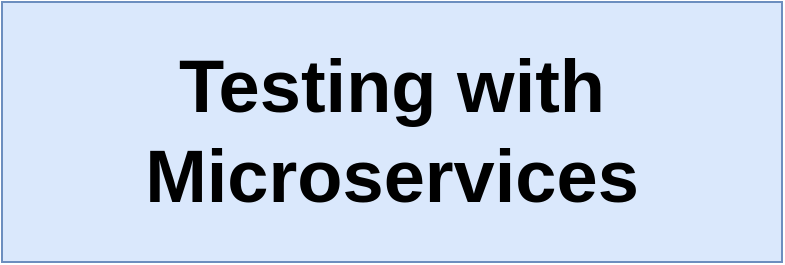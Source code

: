 <mxfile version="12.9.7" type="github" pages="7">
  <diagram id="UxQvX3HeTQNArgav00Xm" name="01 - test">
    <mxGraphModel dx="715" dy="352" grid="1" gridSize="10" guides="1" tooltips="1" connect="1" arrows="1" fold="1" page="1" pageScale="1" pageWidth="1920" pageHeight="1200" math="0" shadow="0">
      <root>
        <mxCell id="0" />
        <mxCell id="1" parent="0" />
        <mxCell id="euCAeU3gciGP6TKRb-bv-1" value="Testing with Microservices" style="rounded=0;whiteSpace=wrap;html=1;fillColor=#dae8fc;strokeColor=#6c8ebf;fontSize=37;fontStyle=1" vertex="1" parent="1">
          <mxGeometry x="570" y="280" width="390" height="130" as="geometry" />
        </mxCell>
      </root>
    </mxGraphModel>
  </diagram>
  <diagram id="g_8IUiOQI2RwI1huWRQ8" name="02 - notes">
    <mxGraphModel dx="858" dy="422" grid="1" gridSize="10" guides="1" tooltips="1" connect="1" arrows="1" fold="1" page="1" pageScale="1" pageWidth="1920" pageHeight="1200" math="0" shadow="0">
      <root>
        <mxCell id="bMJ7O-K6fTj76AFFso0t-0" />
        <mxCell id="bMJ7O-K6fTj76AFFso0t-1" parent="bMJ7O-K6fTj76AFFso0t-0" />
        <mxCell id="Pn5Iu64HSaVdDVXia6dy-0" value="Few Notes" style="text;html=1;strokeColor=none;fillColor=none;align=center;verticalAlign=middle;whiteSpace=wrap;rounded=0;fontSize=30;fontStyle=1" vertex="1" parent="bMJ7O-K6fTj76AFFso0t-1">
          <mxGeometry x="680" y="140" width="230" height="40" as="geometry" />
        </mxCell>
        <mxCell id="Pn5Iu64HSaVdDVXia6dy-1" value="You&#39;ve &lt;i style=&quot;font-weight: bold&quot;&gt;must &lt;/i&gt;write tests in a microservices app" style="rounded=0;whiteSpace=wrap;html=1;fontSize=18;fillColor=#dae8fc;strokeColor=#6c8ebf;" vertex="1" parent="bMJ7O-K6fTj76AFFso0t-1">
          <mxGeometry x="515" y="180" width="560" height="60" as="geometry" />
        </mxCell>
        <mxCell id="Pn5Iu64HSaVdDVXia6dy-2" value="Testing the auth service will be easy - we just have to make sure a cookie gets set on signup/signin/signout" style="rounded=0;whiteSpace=wrap;html=1;fontSize=18;fillColor=#dae8fc;strokeColor=#6c8ebf;" vertex="1" parent="bMJ7O-K6fTj76AFFso0t-1">
          <mxGeometry x="515" y="250" width="560" height="60" as="geometry" />
        </mxCell>
        <mxCell id="Pn5Iu64HSaVdDVXia6dy-3" value="Testing other services will be hard - what&#39;s our testing boundary?" style="rounded=0;whiteSpace=wrap;html=1;fontSize=18;fillColor=#dae8fc;strokeColor=#6c8ebf;" vertex="1" parent="bMJ7O-K6fTj76AFFso0t-1">
          <mxGeometry x="515" y="320" width="560" height="60" as="geometry" />
        </mxCell>
        <mxCell id="Pn5Iu64HSaVdDVXia6dy-4" value="First set of tests for auth service will require a lot of setup code, but&amp;nbsp; all other testing will go really, really quickly" style="rounded=0;whiteSpace=wrap;html=1;fontSize=18;fillColor=#dae8fc;strokeColor=#6c8ebf;" vertex="1" parent="bMJ7O-K6fTj76AFFso0t-1">
          <mxGeometry x="515" y="460" width="560" height="60" as="geometry" />
        </mxCell>
        <mxCell id="Pn5Iu64HSaVdDVXia6dy-5" value="We will be running our tests &lt;i&gt;outside&lt;/i&gt;&amp;nbsp;of any docker container" style="rounded=0;whiteSpace=wrap;html=1;fontSize=18;fillColor=#dae8fc;strokeColor=#6c8ebf;" vertex="1" parent="bMJ7O-K6fTj76AFFso0t-1">
          <mxGeometry x="515" y="390" width="560" height="60" as="geometry" />
        </mxCell>
      </root>
    </mxGraphModel>
  </diagram>
  <diagram id="TV30KQ1dAGc4QPqJ_n22" name="07 - types">
    <mxGraphModel dx="653" dy="321" grid="1" gridSize="10" guides="1" tooltips="1" connect="1" arrows="1" fold="1" page="1" pageScale="1" pageWidth="1920" pageHeight="1200" math="0" shadow="0">
      <root>
        <mxCell id="VsK_LRRf8h6dIfeiQ_jH-0" />
        <mxCell id="VsK_LRRf8h6dIfeiQ_jH-1" parent="VsK_LRRf8h6dIfeiQ_jH-0" />
        <mxCell id="VsK_LRRf8h6dIfeiQ_jH-2" value="End to End (E2E) Tests" style="rounded=0;whiteSpace=wrap;html=1;strokeColor=#b85450;strokeWidth=1;fillColor=#f8cecc;fontSize=24;" vertex="1" parent="VsK_LRRf8h6dIfeiQ_jH-1">
          <mxGeometry x="420" y="470" width="260" height="60" as="geometry" />
        </mxCell>
        <mxCell id="VsK_LRRf8h6dIfeiQ_jH-3" value="Unit Tests" style="rounded=0;whiteSpace=wrap;html=1;strokeColor=#b85450;strokeWidth=1;fillColor=#f8cecc;fontSize=24;" vertex="1" parent="VsK_LRRf8h6dIfeiQ_jH-1">
          <mxGeometry x="690" y="470" width="260" height="60" as="geometry" />
        </mxCell>
        <mxCell id="VsK_LRRf8h6dIfeiQ_jH-4" value="Integration Tests" style="rounded=0;whiteSpace=wrap;html=1;strokeColor=#b85450;strokeWidth=1;fillColor=#f8cecc;fontSize=24;" vertex="1" parent="VsK_LRRf8h6dIfeiQ_jH-1">
          <mxGeometry x="420" y="540" width="260" height="60" as="geometry" />
        </mxCell>
        <mxCell id="VsK_LRRf8h6dIfeiQ_jH-5" value="Component Tests" style="rounded=0;whiteSpace=wrap;html=1;strokeColor=#b85450;strokeWidth=1;fillColor=#f8cecc;fontSize=24;" vertex="1" parent="VsK_LRRf8h6dIfeiQ_jH-1">
          <mxGeometry x="420" y="610" width="260" height="60" as="geometry" />
        </mxCell>
        <mxCell id="VsK_LRRf8h6dIfeiQ_jH-6" value="Contract Tests" style="rounded=0;whiteSpace=wrap;html=1;strokeColor=#b85450;strokeWidth=1;fillColor=#f8cecc;fontSize=24;" vertex="1" parent="VsK_LRRf8h6dIfeiQ_jH-1">
          <mxGeometry x="690" y="540" width="260" height="60" as="geometry" />
        </mxCell>
        <mxCell id="VsK_LRRf8h6dIfeiQ_jH-7" value="We aren&#39;t going to focus much on testing terminology" style="text;html=1;strokeColor=none;fillColor=none;align=center;verticalAlign=middle;whiteSpace=wrap;rounded=0;fontSize=24;fontStyle=1" vertex="1" parent="VsK_LRRf8h6dIfeiQ_jH-1">
          <mxGeometry x="517" y="400" width="340" height="60" as="geometry" />
        </mxCell>
        <mxCell id="VsK_LRRf8h6dIfeiQ_jH-8" value="Smoke Testing" style="rounded=0;whiteSpace=wrap;html=1;strokeColor=#b85450;strokeWidth=1;fillColor=#f8cecc;fontSize=24;" vertex="1" parent="VsK_LRRf8h6dIfeiQ_jH-1">
          <mxGeometry x="690" y="610" width="260" height="60" as="geometry" />
        </mxCell>
      </root>
    </mxGraphModel>
  </diagram>
  <diagram id="KmzmD_M64P2qeLMhPve8" name="03 - bound">
    <mxGraphModel dx="1581" dy="778" grid="1" gridSize="10" guides="1" tooltips="1" connect="1" arrows="1" fold="1" page="1" pageScale="1" pageWidth="1920" pageHeight="1200" math="0" shadow="0">
      <root>
        <mxCell id="dKAdrsubRfIF7BDwjZbr-0" />
        <mxCell id="dKAdrsubRfIF7BDwjZbr-1" parent="dKAdrsubRfIF7BDwjZbr-0" />
        <mxCell id="Hv8Zu-VKQMVrVO-bPKyj-41" value="" style="rounded=0;whiteSpace=wrap;html=1;fontSize=18;" vertex="1" parent="dKAdrsubRfIF7BDwjZbr-1">
          <mxGeometry x="130" y="285" width="1550" height="705" as="geometry" />
        </mxCell>
        <mxCell id="Hv8Zu-VKQMVrVO-bPKyj-1" value="Auth Service" style="rounded=0;whiteSpace=wrap;html=1;fillColor=#f5f5f5;strokeColor=#666666;fontColor=#333333;fontStyle=1;fontSize=22;" vertex="1" parent="dKAdrsubRfIF7BDwjZbr-1">
          <mxGeometry x="520" y="310" width="700" height="35" as="geometry" />
        </mxCell>
        <mxCell id="Hv8Zu-VKQMVrVO-bPKyj-17" style="edgeStyle=orthogonalEdgeStyle;rounded=0;orthogonalLoop=1;jettySize=auto;html=1;exitX=1;exitY=0.5;exitDx=0;exitDy=0;fontSize=24;" edge="1" parent="dKAdrsubRfIF7BDwjZbr-1" source="Hv8Zu-VKQMVrVO-bPKyj-2" target="Hv8Zu-VKQMVrVO-bPKyj-16">
          <mxGeometry relative="1" as="geometry" />
        </mxCell>
        <mxCell id="Hv8Zu-VKQMVrVO-bPKyj-36" style="edgeStyle=orthogonalEdgeStyle;rounded=0;orthogonalLoop=1;jettySize=auto;html=1;exitX=1;exitY=0.75;exitDx=0;exitDy=0;fontSize=18;" edge="1" parent="dKAdrsubRfIF7BDwjZbr-1" source="Hv8Zu-VKQMVrVO-bPKyj-2" target="Hv8Zu-VKQMVrVO-bPKyj-35">
          <mxGeometry relative="1" as="geometry">
            <Array as="points">
              <mxPoint x="1220" y="635" />
            </Array>
          </mxGeometry>
        </mxCell>
        <mxCell id="Hv8Zu-VKQMVrVO-bPKyj-2" value="" style="rounded=0;whiteSpace=wrap;html=1;fillColor=#f5f5f5;strokeColor=#666666;fontColor=#333333;fontStyle=1;fontSize=19;" vertex="1" parent="dKAdrsubRfIF7BDwjZbr-1">
          <mxGeometry x="520" y="345" width="700" height="305" as="geometry" />
        </mxCell>
        <mxCell id="Hv8Zu-VKQMVrVO-bPKyj-7" value="Route Handlers" style="rounded=0;whiteSpace=wrap;html=1;fontSize=19;fillColor=#dae8fc;strokeColor=#6c8ebf;" vertex="1" parent="dKAdrsubRfIF7BDwjZbr-1">
          <mxGeometry x="760" y="357.5" width="220" height="30" as="geometry" />
        </mxCell>
        <mxCell id="Hv8Zu-VKQMVrVO-bPKyj-8" value="" style="rounded=0;whiteSpace=wrap;html=1;fontSize=26;fillColor=#dae8fc;strokeColor=#6c8ebf;" vertex="1" parent="dKAdrsubRfIF7BDwjZbr-1">
          <mxGeometry x="760" y="387.5" width="220" height="250" as="geometry" />
        </mxCell>
        <mxCell id="Hv8Zu-VKQMVrVO-bPKyj-3" value="signup" style="rounded=0;whiteSpace=wrap;html=1;fontSize=22;" vertex="1" parent="dKAdrsubRfIF7BDwjZbr-1">
          <mxGeometry x="785" y="397.5" width="170" height="50" as="geometry" />
        </mxCell>
        <mxCell id="Hv8Zu-VKQMVrVO-bPKyj-4" value="signin" style="rounded=0;whiteSpace=wrap;html=1;fontSize=22;" vertex="1" parent="dKAdrsubRfIF7BDwjZbr-1">
          <mxGeometry x="785" y="457.5" width="170" height="50" as="geometry" />
        </mxCell>
        <mxCell id="Hv8Zu-VKQMVrVO-bPKyj-5" value="signout" style="rounded=0;whiteSpace=wrap;html=1;fontSize=22;" vertex="1" parent="dKAdrsubRfIF7BDwjZbr-1">
          <mxGeometry x="785" y="517.5" width="170" height="50" as="geometry" />
        </mxCell>
        <mxCell id="Hv8Zu-VKQMVrVO-bPKyj-6" value="current-user" style="rounded=0;whiteSpace=wrap;html=1;fontSize=22;" vertex="1" parent="dKAdrsubRfIF7BDwjZbr-1">
          <mxGeometry x="785" y="577.5" width="170" height="50" as="geometry" />
        </mxCell>
        <mxCell id="Hv8Zu-VKQMVrVO-bPKyj-9" value="Middlewares" style="rounded=0;whiteSpace=wrap;html=1;fontSize=19;fillColor=#dae8fc;strokeColor=#6c8ebf;" vertex="1" parent="dKAdrsubRfIF7BDwjZbr-1">
          <mxGeometry x="530" y="357.5" width="220" height="30" as="geometry" />
        </mxCell>
        <mxCell id="Hv8Zu-VKQMVrVO-bPKyj-10" value="" style="rounded=0;whiteSpace=wrap;html=1;fontSize=19;fillColor=#dae8fc;strokeColor=#6c8ebf;" vertex="1" parent="dKAdrsubRfIF7BDwjZbr-1">
          <mxGeometry x="530" y="387.5" width="220" height="130" as="geometry" />
        </mxCell>
        <mxCell id="Hv8Zu-VKQMVrVO-bPKyj-11" value="requireAuth" style="rounded=0;whiteSpace=wrap;html=1;fontSize=22;" vertex="1" parent="dKAdrsubRfIF7BDwjZbr-1">
          <mxGeometry x="555" y="397.5" width="170" height="50" as="geometry" />
        </mxCell>
        <mxCell id="Hv8Zu-VKQMVrVO-bPKyj-12" value="currentUser" style="rounded=0;whiteSpace=wrap;html=1;fontSize=22;" vertex="1" parent="dKAdrsubRfIF7BDwjZbr-1">
          <mxGeometry x="555" y="457.5" width="170" height="50" as="geometry" />
        </mxCell>
        <mxCell id="Hv8Zu-VKQMVrVO-bPKyj-13" value="Models" style="rounded=0;whiteSpace=wrap;html=1;fontSize=19;fillColor=#dae8fc;strokeColor=#6c8ebf;" vertex="1" parent="dKAdrsubRfIF7BDwjZbr-1">
          <mxGeometry x="990" y="357.5" width="220" height="30" as="geometry" />
        </mxCell>
        <mxCell id="Hv8Zu-VKQMVrVO-bPKyj-14" value="" style="rounded=0;whiteSpace=wrap;html=1;fontSize=26;fillColor=#dae8fc;strokeColor=#6c8ebf;" vertex="1" parent="dKAdrsubRfIF7BDwjZbr-1">
          <mxGeometry x="990" y="387.5" width="220" height="80" as="geometry" />
        </mxCell>
        <mxCell id="Hv8Zu-VKQMVrVO-bPKyj-15" value="User" style="rounded=0;whiteSpace=wrap;html=1;fontSize=22;" vertex="1" parent="dKAdrsubRfIF7BDwjZbr-1">
          <mxGeometry x="1015" y="397.5" width="170" height="50" as="geometry" />
        </mxCell>
        <mxCell id="Hv8Zu-VKQMVrVO-bPKyj-16" value="MongoDB for Auth Service" style="rounded=0;whiteSpace=wrap;html=1;fillColor=#f5f5f5;strokeColor=#666666;fontColor=#333333;fontStyle=1;fontSize=24;" vertex="1" parent="dKAdrsubRfIF7BDwjZbr-1">
          <mxGeometry x="1260" y="421.25" width="200" height="152.5" as="geometry" />
        </mxCell>
        <mxCell id="Hv8Zu-VKQMVrVO-bPKyj-25" style="edgeStyle=orthogonalEdgeStyle;rounded=0;orthogonalLoop=1;jettySize=auto;html=1;exitX=1;exitY=0.5;exitDx=0;exitDy=0;entryX=0;entryY=0.5;entryDx=0;entryDy=0;fontSize=22;" edge="1" parent="dKAdrsubRfIF7BDwjZbr-1" source="Hv8Zu-VKQMVrVO-bPKyj-18" target="Hv8Zu-VKQMVrVO-bPKyj-2">
          <mxGeometry relative="1" as="geometry" />
        </mxCell>
        <mxCell id="Hv8Zu-VKQMVrVO-bPKyj-26" style="edgeStyle=orthogonalEdgeStyle;rounded=0;orthogonalLoop=1;jettySize=auto;html=1;exitX=1;exitY=0.5;exitDx=0;exitDy=0;fontSize=22;" edge="1" parent="dKAdrsubRfIF7BDwjZbr-1" source="Hv8Zu-VKQMVrVO-bPKyj-18" target="Hv8Zu-VKQMVrVO-bPKyj-20">
          <mxGeometry relative="1" as="geometry" />
        </mxCell>
        <mxCell id="Hv8Zu-VKQMVrVO-bPKyj-27" style="edgeStyle=orthogonalEdgeStyle;rounded=0;orthogonalLoop=1;jettySize=auto;html=1;exitX=1;exitY=0.5;exitDx=0;exitDy=0;entryX=0;entryY=0.5;entryDx=0;entryDy=0;fontSize=22;" edge="1" parent="dKAdrsubRfIF7BDwjZbr-1" source="Hv8Zu-VKQMVrVO-bPKyj-18" target="Hv8Zu-VKQMVrVO-bPKyj-22">
          <mxGeometry relative="1" as="geometry" />
        </mxCell>
        <mxCell id="Hv8Zu-VKQMVrVO-bPKyj-28" style="edgeStyle=orthogonalEdgeStyle;rounded=0;orthogonalLoop=1;jettySize=auto;html=1;exitX=1;exitY=0.5;exitDx=0;exitDy=0;entryX=0;entryY=0.5;entryDx=0;entryDy=0;fontSize=22;" edge="1" parent="dKAdrsubRfIF7BDwjZbr-1" source="Hv8Zu-VKQMVrVO-bPKyj-18" target="Hv8Zu-VKQMVrVO-bPKyj-24">
          <mxGeometry relative="1" as="geometry" />
        </mxCell>
        <mxCell id="Hv8Zu-VKQMVrVO-bPKyj-18" value="Ingress-Nginx" style="rounded=0;whiteSpace=wrap;html=1;fillColor=#f5f5f5;strokeColor=#666666;fontColor=#333333;fontStyle=1;fontSize=24;" vertex="1" parent="dKAdrsubRfIF7BDwjZbr-1">
          <mxGeometry x="160" y="660" width="220" height="107.5" as="geometry" />
        </mxCell>
        <mxCell id="Hv8Zu-VKQMVrVO-bPKyj-30" style="edgeStyle=orthogonalEdgeStyle;rounded=0;orthogonalLoop=1;jettySize=auto;html=1;exitX=1;exitY=0.5;exitDx=0;exitDy=0;fontSize=18;" edge="1" parent="dKAdrsubRfIF7BDwjZbr-1" source="Hv8Zu-VKQMVrVO-bPKyj-19" target="Hv8Zu-VKQMVrVO-bPKyj-29">
          <mxGeometry relative="1" as="geometry" />
        </mxCell>
        <mxCell id="Hv8Zu-VKQMVrVO-bPKyj-19" value="Orders Service" style="rounded=0;whiteSpace=wrap;html=1;fillColor=#f5f5f5;strokeColor=#666666;fontColor=#333333;fontStyle=1;fontSize=22;" vertex="1" parent="dKAdrsubRfIF7BDwjZbr-1">
          <mxGeometry x="520" y="680" width="700" height="35" as="geometry" />
        </mxCell>
        <mxCell id="Hv8Zu-VKQMVrVO-bPKyj-37" style="edgeStyle=orthogonalEdgeStyle;rounded=0;orthogonalLoop=1;jettySize=auto;html=1;exitX=1;exitY=0.75;exitDx=0;exitDy=0;entryX=-0.021;entryY=0.684;entryDx=0;entryDy=0;entryPerimeter=0;fontSize=18;" edge="1" parent="dKAdrsubRfIF7BDwjZbr-1" source="Hv8Zu-VKQMVrVO-bPKyj-20" target="Hv8Zu-VKQMVrVO-bPKyj-35">
          <mxGeometry relative="1" as="geometry" />
        </mxCell>
        <mxCell id="Hv8Zu-VKQMVrVO-bPKyj-20" value="" style="rounded=0;whiteSpace=wrap;html=1;fillColor=#f5f5f5;strokeColor=#666666;fontColor=#333333;fontStyle=1;fontSize=19;" vertex="1" parent="dKAdrsubRfIF7BDwjZbr-1">
          <mxGeometry x="520" y="715" width="700" height="45" as="geometry" />
        </mxCell>
        <mxCell id="Hv8Zu-VKQMVrVO-bPKyj-21" value="Ticketing Service" style="rounded=0;whiteSpace=wrap;html=1;fillColor=#f5f5f5;strokeColor=#666666;fontColor=#333333;fontStyle=1;fontSize=22;" vertex="1" parent="dKAdrsubRfIF7BDwjZbr-1">
          <mxGeometry x="520" y="780" width="700" height="35" as="geometry" />
        </mxCell>
        <mxCell id="Hv8Zu-VKQMVrVO-bPKyj-38" style="edgeStyle=orthogonalEdgeStyle;rounded=0;orthogonalLoop=1;jettySize=auto;html=1;exitX=1;exitY=0.75;exitDx=0;exitDy=0;entryX=-0.007;entryY=0.846;entryDx=0;entryDy=0;entryPerimeter=0;fontSize=18;" edge="1" parent="dKAdrsubRfIF7BDwjZbr-1" source="Hv8Zu-VKQMVrVO-bPKyj-22" target="Hv8Zu-VKQMVrVO-bPKyj-35">
          <mxGeometry relative="1" as="geometry" />
        </mxCell>
        <mxCell id="Hv8Zu-VKQMVrVO-bPKyj-22" value="" style="rounded=0;whiteSpace=wrap;html=1;fillColor=#f5f5f5;strokeColor=#666666;fontColor=#333333;fontStyle=1;fontSize=19;" vertex="1" parent="dKAdrsubRfIF7BDwjZbr-1">
          <mxGeometry x="520" y="815" width="700" height="45" as="geometry" />
        </mxCell>
        <mxCell id="Hv8Zu-VKQMVrVO-bPKyj-23" value="Payments Service" style="rounded=0;whiteSpace=wrap;html=1;fillColor=#f5f5f5;strokeColor=#666666;fontColor=#333333;fontStyle=1;fontSize=22;" vertex="1" parent="dKAdrsubRfIF7BDwjZbr-1">
          <mxGeometry x="520" y="880" width="700" height="35" as="geometry" />
        </mxCell>
        <mxCell id="Hv8Zu-VKQMVrVO-bPKyj-40" style="edgeStyle=orthogonalEdgeStyle;rounded=0;orthogonalLoop=1;jettySize=auto;html=1;exitX=1;exitY=0.75;exitDx=0;exitDy=0;entryX=-0.021;entryY=0.987;entryDx=0;entryDy=0;entryPerimeter=0;fontSize=18;" edge="1" parent="dKAdrsubRfIF7BDwjZbr-1" source="Hv8Zu-VKQMVrVO-bPKyj-24" target="Hv8Zu-VKQMVrVO-bPKyj-35">
          <mxGeometry relative="1" as="geometry" />
        </mxCell>
        <mxCell id="Hv8Zu-VKQMVrVO-bPKyj-24" value="" style="rounded=0;whiteSpace=wrap;html=1;fillColor=#f5f5f5;strokeColor=#666666;fontColor=#333333;fontStyle=1;fontSize=19;" vertex="1" parent="dKAdrsubRfIF7BDwjZbr-1">
          <mxGeometry x="520" y="915" width="700" height="45" as="geometry" />
        </mxCell>
        <mxCell id="Hv8Zu-VKQMVrVO-bPKyj-29" value="MongoDB for Orders Service" style="rounded=0;whiteSpace=wrap;html=1;fillColor=#f5f5f5;strokeColor=#666666;fontColor=#333333;fontStyle=1;fontSize=18;" vertex="1" parent="dKAdrsubRfIF7BDwjZbr-1">
          <mxGeometry x="1260" y="680" width="200" height="62.5" as="geometry" />
        </mxCell>
        <mxCell id="Hv8Zu-VKQMVrVO-bPKyj-31" style="edgeStyle=orthogonalEdgeStyle;rounded=0;orthogonalLoop=1;jettySize=auto;html=1;exitX=1;exitY=0.5;exitDx=0;exitDy=0;fontSize=18;" edge="1" parent="dKAdrsubRfIF7BDwjZbr-1" target="Hv8Zu-VKQMVrVO-bPKyj-32">
          <mxGeometry relative="1" as="geometry">
            <mxPoint x="1220" y="797.5" as="sourcePoint" />
          </mxGeometry>
        </mxCell>
        <mxCell id="Hv8Zu-VKQMVrVO-bPKyj-32" value="MongoDB for Orders Service" style="rounded=0;whiteSpace=wrap;html=1;fillColor=#f5f5f5;strokeColor=#666666;fontColor=#333333;fontStyle=1;fontSize=18;" vertex="1" parent="dKAdrsubRfIF7BDwjZbr-1">
          <mxGeometry x="1260" y="780" width="200" height="62.5" as="geometry" />
        </mxCell>
        <mxCell id="Hv8Zu-VKQMVrVO-bPKyj-33" style="edgeStyle=orthogonalEdgeStyle;rounded=0;orthogonalLoop=1;jettySize=auto;html=1;exitX=1;exitY=0.5;exitDx=0;exitDy=0;fontSize=18;" edge="1" parent="dKAdrsubRfIF7BDwjZbr-1" target="Hv8Zu-VKQMVrVO-bPKyj-34">
          <mxGeometry relative="1" as="geometry">
            <mxPoint x="1220" y="897.5" as="sourcePoint" />
          </mxGeometry>
        </mxCell>
        <mxCell id="Hv8Zu-VKQMVrVO-bPKyj-34" value="MongoDB for Orders Service" style="rounded=0;whiteSpace=wrap;html=1;fillColor=#f5f5f5;strokeColor=#666666;fontColor=#333333;fontStyle=1;fontSize=18;" vertex="1" parent="dKAdrsubRfIF7BDwjZbr-1">
          <mxGeometry x="1260" y="880" width="200" height="62.5" as="geometry" />
        </mxCell>
        <mxCell id="Hv8Zu-VKQMVrVO-bPKyj-35" value="Event Bus" style="rounded=0;whiteSpace=wrap;html=1;fillColor=#d5e8d4;strokeColor=#82b366;fontStyle=1;fontSize=24;" vertex="1" parent="dKAdrsubRfIF7BDwjZbr-1">
          <mxGeometry x="1500" y="310" width="150" height="650" as="geometry" />
        </mxCell>
        <mxCell id="Hv8Zu-VKQMVrVO-bPKyj-42" value="&lt;b style=&quot;font-size: 33px;&quot;&gt;Kubernetes&lt;/b&gt;" style="text;html=1;strokeColor=none;fillColor=none;align=center;verticalAlign=middle;whiteSpace=wrap;rounded=0;fontSize=33;" vertex="1" parent="dKAdrsubRfIF7BDwjZbr-1">
          <mxGeometry x="140" y="300" width="200" height="50" as="geometry" />
        </mxCell>
      </root>
    </mxGraphModel>
  </diagram>
  <diagram name="04 - bound" id="pHFuwi9SYoU4Zd0sCYam">
    <mxGraphModel dx="1878" dy="924" grid="1" gridSize="10" guides="1" tooltips="1" connect="1" arrows="1" fold="1" page="1" pageScale="1" pageWidth="1920" pageHeight="1200" math="0" shadow="0">
      <root>
        <mxCell id="iVHjcG8PVR0217KYwo8R-0" />
        <mxCell id="iVHjcG8PVR0217KYwo8R-1" parent="iVHjcG8PVR0217KYwo8R-0" />
        <mxCell id="iVHjcG8PVR0217KYwo8R-2" value="" style="rounded=0;whiteSpace=wrap;html=1;fontSize=18;" vertex="1" parent="iVHjcG8PVR0217KYwo8R-1">
          <mxGeometry x="450" y="290" width="1550" height="705" as="geometry" />
        </mxCell>
        <mxCell id="iVHjcG8PVR0217KYwo8R-3" value="Auth Service" style="rounded=0;whiteSpace=wrap;html=1;fillColor=#f5f5f5;strokeColor=#666666;fontColor=#333333;fontStyle=1;fontSize=22;" vertex="1" parent="iVHjcG8PVR0217KYwo8R-1">
          <mxGeometry x="840" y="315" width="700" height="35" as="geometry" />
        </mxCell>
        <mxCell id="iVHjcG8PVR0217KYwo8R-4" style="edgeStyle=orthogonalEdgeStyle;rounded=0;orthogonalLoop=1;jettySize=auto;html=1;exitX=1;exitY=0.5;exitDx=0;exitDy=0;fontSize=24;" edge="1" parent="iVHjcG8PVR0217KYwo8R-1" source="iVHjcG8PVR0217KYwo8R-6" target="iVHjcG8PVR0217KYwo8R-20">
          <mxGeometry relative="1" as="geometry" />
        </mxCell>
        <mxCell id="iVHjcG8PVR0217KYwo8R-5" style="edgeStyle=orthogonalEdgeStyle;rounded=0;orthogonalLoop=1;jettySize=auto;html=1;exitX=1;exitY=0.75;exitDx=0;exitDy=0;fontSize=18;" edge="1" parent="iVHjcG8PVR0217KYwo8R-1" source="iVHjcG8PVR0217KYwo8R-6" target="iVHjcG8PVR0217KYwo8R-41">
          <mxGeometry relative="1" as="geometry">
            <Array as="points">
              <mxPoint x="1540" y="640" />
            </Array>
          </mxGeometry>
        </mxCell>
        <mxCell id="iVHjcG8PVR0217KYwo8R-6" value="" style="rounded=0;whiteSpace=wrap;html=1;fillColor=#f5f5f5;strokeColor=#666666;fontColor=#333333;fontStyle=1;fontSize=19;" vertex="1" parent="iVHjcG8PVR0217KYwo8R-1">
          <mxGeometry x="840" y="350" width="700" height="305" as="geometry" />
        </mxCell>
        <mxCell id="iVHjcG8PVR0217KYwo8R-7" value="Route Handlers" style="rounded=0;whiteSpace=wrap;html=1;fontSize=19;fillColor=#dae8fc;strokeColor=#6c8ebf;" vertex="1" parent="iVHjcG8PVR0217KYwo8R-1">
          <mxGeometry x="1080" y="362.5" width="220" height="30" as="geometry" />
        </mxCell>
        <mxCell id="iVHjcG8PVR0217KYwo8R-8" value="" style="rounded=0;whiteSpace=wrap;html=1;fontSize=26;fillColor=#dae8fc;strokeColor=#6c8ebf;" vertex="1" parent="iVHjcG8PVR0217KYwo8R-1">
          <mxGeometry x="1080" y="392.5" width="220" height="250" as="geometry" />
        </mxCell>
        <mxCell id="iVHjcG8PVR0217KYwo8R-9" value="signup" style="rounded=0;whiteSpace=wrap;html=1;fontSize=22;" vertex="1" parent="iVHjcG8PVR0217KYwo8R-1">
          <mxGeometry x="1105" y="402.5" width="170" height="50" as="geometry" />
        </mxCell>
        <mxCell id="iVHjcG8PVR0217KYwo8R-10" value="signin" style="rounded=0;whiteSpace=wrap;html=1;fontSize=22;" vertex="1" parent="iVHjcG8PVR0217KYwo8R-1">
          <mxGeometry x="1105" y="462.5" width="170" height="50" as="geometry" />
        </mxCell>
        <mxCell id="iVHjcG8PVR0217KYwo8R-11" value="signout" style="rounded=0;whiteSpace=wrap;html=1;fontSize=22;" vertex="1" parent="iVHjcG8PVR0217KYwo8R-1">
          <mxGeometry x="1105" y="522.5" width="170" height="50" as="geometry" />
        </mxCell>
        <mxCell id="iVHjcG8PVR0217KYwo8R-12" value="current-user" style="rounded=0;whiteSpace=wrap;html=1;fontSize=22;" vertex="1" parent="iVHjcG8PVR0217KYwo8R-1">
          <mxGeometry x="1105" y="582.5" width="170" height="50" as="geometry" />
        </mxCell>
        <mxCell id="iVHjcG8PVR0217KYwo8R-13" value="Middlewares" style="rounded=0;whiteSpace=wrap;html=1;fontSize=19;fillColor=#dae8fc;strokeColor=#6c8ebf;" vertex="1" parent="iVHjcG8PVR0217KYwo8R-1">
          <mxGeometry x="850" y="362.5" width="220" height="30" as="geometry" />
        </mxCell>
        <mxCell id="iVHjcG8PVR0217KYwo8R-14" value="" style="rounded=0;whiteSpace=wrap;html=1;fontSize=19;fillColor=#dae8fc;strokeColor=#6c8ebf;" vertex="1" parent="iVHjcG8PVR0217KYwo8R-1">
          <mxGeometry x="850" y="392.5" width="220" height="130" as="geometry" />
        </mxCell>
        <mxCell id="iVHjcG8PVR0217KYwo8R-15" value="requireAuth" style="rounded=0;whiteSpace=wrap;html=1;fontSize=22;" vertex="1" parent="iVHjcG8PVR0217KYwo8R-1">
          <mxGeometry x="875" y="402.5" width="170" height="50" as="geometry" />
        </mxCell>
        <mxCell id="iVHjcG8PVR0217KYwo8R-16" value="currentUser" style="rounded=0;whiteSpace=wrap;html=1;fontSize=22;" vertex="1" parent="iVHjcG8PVR0217KYwo8R-1">
          <mxGeometry x="875" y="462.5" width="170" height="50" as="geometry" />
        </mxCell>
        <mxCell id="iVHjcG8PVR0217KYwo8R-17" value="Models" style="rounded=0;whiteSpace=wrap;html=1;fontSize=19;fillColor=#dae8fc;strokeColor=#6c8ebf;" vertex="1" parent="iVHjcG8PVR0217KYwo8R-1">
          <mxGeometry x="1310" y="362.5" width="220" height="30" as="geometry" />
        </mxCell>
        <mxCell id="iVHjcG8PVR0217KYwo8R-18" value="" style="rounded=0;whiteSpace=wrap;html=1;fontSize=26;fillColor=#dae8fc;strokeColor=#6c8ebf;" vertex="1" parent="iVHjcG8PVR0217KYwo8R-1">
          <mxGeometry x="1310" y="392.5" width="220" height="80" as="geometry" />
        </mxCell>
        <mxCell id="iVHjcG8PVR0217KYwo8R-19" value="User" style="rounded=0;whiteSpace=wrap;html=1;fontSize=22;" vertex="1" parent="iVHjcG8PVR0217KYwo8R-1">
          <mxGeometry x="1335" y="402.5" width="170" height="50" as="geometry" />
        </mxCell>
        <mxCell id="iVHjcG8PVR0217KYwo8R-20" value="MongoDB for Auth Service" style="rounded=0;whiteSpace=wrap;html=1;fillColor=#f5f5f5;strokeColor=#666666;fontColor=#333333;fontStyle=1;fontSize=24;" vertex="1" parent="iVHjcG8PVR0217KYwo8R-1">
          <mxGeometry x="1580" y="426.25" width="200" height="152.5" as="geometry" />
        </mxCell>
        <mxCell id="iVHjcG8PVR0217KYwo8R-21" style="edgeStyle=orthogonalEdgeStyle;rounded=0;orthogonalLoop=1;jettySize=auto;html=1;exitX=1;exitY=0.5;exitDx=0;exitDy=0;entryX=0;entryY=0.5;entryDx=0;entryDy=0;fontSize=22;" edge="1" parent="iVHjcG8PVR0217KYwo8R-1" source="iVHjcG8PVR0217KYwo8R-25" target="iVHjcG8PVR0217KYwo8R-6">
          <mxGeometry relative="1" as="geometry" />
        </mxCell>
        <mxCell id="iVHjcG8PVR0217KYwo8R-22" style="edgeStyle=orthogonalEdgeStyle;rounded=0;orthogonalLoop=1;jettySize=auto;html=1;exitX=1;exitY=0.5;exitDx=0;exitDy=0;fontSize=22;" edge="1" parent="iVHjcG8PVR0217KYwo8R-1" source="iVHjcG8PVR0217KYwo8R-25" target="iVHjcG8PVR0217KYwo8R-29">
          <mxGeometry relative="1" as="geometry" />
        </mxCell>
        <mxCell id="iVHjcG8PVR0217KYwo8R-23" style="edgeStyle=orthogonalEdgeStyle;rounded=0;orthogonalLoop=1;jettySize=auto;html=1;exitX=1;exitY=0.5;exitDx=0;exitDy=0;entryX=0;entryY=0.5;entryDx=0;entryDy=0;fontSize=22;" edge="1" parent="iVHjcG8PVR0217KYwo8R-1" source="iVHjcG8PVR0217KYwo8R-25" target="iVHjcG8PVR0217KYwo8R-32">
          <mxGeometry relative="1" as="geometry" />
        </mxCell>
        <mxCell id="iVHjcG8PVR0217KYwo8R-24" style="edgeStyle=orthogonalEdgeStyle;rounded=0;orthogonalLoop=1;jettySize=auto;html=1;exitX=1;exitY=0.5;exitDx=0;exitDy=0;entryX=0;entryY=0.5;entryDx=0;entryDy=0;fontSize=22;" edge="1" parent="iVHjcG8PVR0217KYwo8R-1" source="iVHjcG8PVR0217KYwo8R-25" target="iVHjcG8PVR0217KYwo8R-35">
          <mxGeometry relative="1" as="geometry" />
        </mxCell>
        <mxCell id="iVHjcG8PVR0217KYwo8R-25" value="Ingress-Nginx" style="rounded=0;whiteSpace=wrap;html=1;fillColor=#f5f5f5;strokeColor=#666666;fontColor=#333333;fontStyle=1;fontSize=24;" vertex="1" parent="iVHjcG8PVR0217KYwo8R-1">
          <mxGeometry x="480" y="665" width="220" height="107.5" as="geometry" />
        </mxCell>
        <mxCell id="iVHjcG8PVR0217KYwo8R-26" style="edgeStyle=orthogonalEdgeStyle;rounded=0;orthogonalLoop=1;jettySize=auto;html=1;exitX=1;exitY=0.5;exitDx=0;exitDy=0;fontSize=18;" edge="1" parent="iVHjcG8PVR0217KYwo8R-1" source="iVHjcG8PVR0217KYwo8R-27" target="iVHjcG8PVR0217KYwo8R-36">
          <mxGeometry relative="1" as="geometry" />
        </mxCell>
        <mxCell id="iVHjcG8PVR0217KYwo8R-27" value="Orders Service" style="rounded=0;whiteSpace=wrap;html=1;fillColor=#f5f5f5;strokeColor=#666666;fontColor=#333333;fontStyle=1;fontSize=22;" vertex="1" parent="iVHjcG8PVR0217KYwo8R-1">
          <mxGeometry x="840" y="685" width="700" height="35" as="geometry" />
        </mxCell>
        <mxCell id="iVHjcG8PVR0217KYwo8R-28" style="edgeStyle=orthogonalEdgeStyle;rounded=0;orthogonalLoop=1;jettySize=auto;html=1;exitX=1;exitY=0.75;exitDx=0;exitDy=0;entryX=-0.021;entryY=0.684;entryDx=0;entryDy=0;entryPerimeter=0;fontSize=18;" edge="1" parent="iVHjcG8PVR0217KYwo8R-1" source="iVHjcG8PVR0217KYwo8R-29" target="iVHjcG8PVR0217KYwo8R-41">
          <mxGeometry relative="1" as="geometry" />
        </mxCell>
        <mxCell id="iVHjcG8PVR0217KYwo8R-29" value="" style="rounded=0;whiteSpace=wrap;html=1;fillColor=#f5f5f5;strokeColor=#666666;fontColor=#333333;fontStyle=1;fontSize=19;" vertex="1" parent="iVHjcG8PVR0217KYwo8R-1">
          <mxGeometry x="840" y="720" width="700" height="45" as="geometry" />
        </mxCell>
        <mxCell id="iVHjcG8PVR0217KYwo8R-30" value="Ticketing Service" style="rounded=0;whiteSpace=wrap;html=1;fillColor=#f5f5f5;strokeColor=#666666;fontColor=#333333;fontStyle=1;fontSize=22;" vertex="1" parent="iVHjcG8PVR0217KYwo8R-1">
          <mxGeometry x="840" y="785" width="700" height="35" as="geometry" />
        </mxCell>
        <mxCell id="iVHjcG8PVR0217KYwo8R-31" style="edgeStyle=orthogonalEdgeStyle;rounded=0;orthogonalLoop=1;jettySize=auto;html=1;exitX=1;exitY=0.75;exitDx=0;exitDy=0;entryX=-0.007;entryY=0.846;entryDx=0;entryDy=0;entryPerimeter=0;fontSize=18;" edge="1" parent="iVHjcG8PVR0217KYwo8R-1" source="iVHjcG8PVR0217KYwo8R-32" target="iVHjcG8PVR0217KYwo8R-41">
          <mxGeometry relative="1" as="geometry" />
        </mxCell>
        <mxCell id="iVHjcG8PVR0217KYwo8R-32" value="" style="rounded=0;whiteSpace=wrap;html=1;fillColor=#f5f5f5;strokeColor=#666666;fontColor=#333333;fontStyle=1;fontSize=19;" vertex="1" parent="iVHjcG8PVR0217KYwo8R-1">
          <mxGeometry x="840" y="820" width="700" height="45" as="geometry" />
        </mxCell>
        <mxCell id="iVHjcG8PVR0217KYwo8R-33" value="Payments Service" style="rounded=0;whiteSpace=wrap;html=1;fillColor=#f5f5f5;strokeColor=#666666;fontColor=#333333;fontStyle=1;fontSize=22;" vertex="1" parent="iVHjcG8PVR0217KYwo8R-1">
          <mxGeometry x="840" y="885" width="700" height="35" as="geometry" />
        </mxCell>
        <mxCell id="iVHjcG8PVR0217KYwo8R-34" style="edgeStyle=orthogonalEdgeStyle;rounded=0;orthogonalLoop=1;jettySize=auto;html=1;exitX=1;exitY=0.75;exitDx=0;exitDy=0;entryX=-0.021;entryY=0.987;entryDx=0;entryDy=0;entryPerimeter=0;fontSize=18;" edge="1" parent="iVHjcG8PVR0217KYwo8R-1" source="iVHjcG8PVR0217KYwo8R-35" target="iVHjcG8PVR0217KYwo8R-41">
          <mxGeometry relative="1" as="geometry" />
        </mxCell>
        <mxCell id="iVHjcG8PVR0217KYwo8R-35" value="" style="rounded=0;whiteSpace=wrap;html=1;fillColor=#f5f5f5;strokeColor=#666666;fontColor=#333333;fontStyle=1;fontSize=19;" vertex="1" parent="iVHjcG8PVR0217KYwo8R-1">
          <mxGeometry x="840" y="920" width="700" height="45" as="geometry" />
        </mxCell>
        <mxCell id="iVHjcG8PVR0217KYwo8R-36" value="MongoDB for Orders Service" style="rounded=0;whiteSpace=wrap;html=1;fillColor=#f5f5f5;strokeColor=#666666;fontColor=#333333;fontStyle=1;fontSize=18;" vertex="1" parent="iVHjcG8PVR0217KYwo8R-1">
          <mxGeometry x="1580" y="685" width="200" height="62.5" as="geometry" />
        </mxCell>
        <mxCell id="iVHjcG8PVR0217KYwo8R-37" style="edgeStyle=orthogonalEdgeStyle;rounded=0;orthogonalLoop=1;jettySize=auto;html=1;exitX=1;exitY=0.5;exitDx=0;exitDy=0;fontSize=18;" edge="1" parent="iVHjcG8PVR0217KYwo8R-1" target="iVHjcG8PVR0217KYwo8R-38">
          <mxGeometry relative="1" as="geometry">
            <mxPoint x="1540" y="802.5" as="sourcePoint" />
          </mxGeometry>
        </mxCell>
        <mxCell id="iVHjcG8PVR0217KYwo8R-38" value="MongoDB for Orders Service" style="rounded=0;whiteSpace=wrap;html=1;fillColor=#f5f5f5;strokeColor=#666666;fontColor=#333333;fontStyle=1;fontSize=18;" vertex="1" parent="iVHjcG8PVR0217KYwo8R-1">
          <mxGeometry x="1580" y="785" width="200" height="62.5" as="geometry" />
        </mxCell>
        <mxCell id="iVHjcG8PVR0217KYwo8R-39" style="edgeStyle=orthogonalEdgeStyle;rounded=0;orthogonalLoop=1;jettySize=auto;html=1;exitX=1;exitY=0.5;exitDx=0;exitDy=0;fontSize=18;" edge="1" parent="iVHjcG8PVR0217KYwo8R-1" target="iVHjcG8PVR0217KYwo8R-40">
          <mxGeometry relative="1" as="geometry">
            <mxPoint x="1540" y="902.5" as="sourcePoint" />
          </mxGeometry>
        </mxCell>
        <mxCell id="iVHjcG8PVR0217KYwo8R-40" value="MongoDB for Orders Service" style="rounded=0;whiteSpace=wrap;html=1;fillColor=#f5f5f5;strokeColor=#666666;fontColor=#333333;fontStyle=1;fontSize=18;" vertex="1" parent="iVHjcG8PVR0217KYwo8R-1">
          <mxGeometry x="1580" y="885" width="200" height="62.5" as="geometry" />
        </mxCell>
        <mxCell id="iVHjcG8PVR0217KYwo8R-41" value="Event Bus" style="rounded=0;whiteSpace=wrap;html=1;fillColor=#d5e8d4;strokeColor=#82b366;fontStyle=1;fontSize=24;" vertex="1" parent="iVHjcG8PVR0217KYwo8R-1">
          <mxGeometry x="1820" y="315" width="150" height="650" as="geometry" />
        </mxCell>
        <mxCell id="iVHjcG8PVR0217KYwo8R-42" value="&lt;b style=&quot;font-size: 33px;&quot;&gt;Kubernetes&lt;/b&gt;" style="text;html=1;strokeColor=none;fillColor=none;align=center;verticalAlign=middle;whiteSpace=wrap;rounded=0;fontSize=33;" vertex="1" parent="iVHjcG8PVR0217KYwo8R-1">
          <mxGeometry x="460" y="305" width="200" height="50" as="geometry" />
        </mxCell>
        <mxCell id="iVHjcG8PVR0217KYwo8R-43" value="" style="rounded=0;whiteSpace=wrap;html=1;fontSize=33;fillColor=none;strokeColor=#FF0000;strokeWidth=4;dashed=1;dashPattern=1 1;perimeterSpacing=9;" vertex="1" parent="iVHjcG8PVR0217KYwo8R-1">
          <mxGeometry x="410" y="260" width="1640" height="760" as="geometry" />
        </mxCell>
      </root>
    </mxGraphModel>
  </diagram>
  <diagram name="05 - bound" id="-oMas9yE825VlvzwfQQf">
    <mxGraphModel dx="1502" dy="739" grid="1" gridSize="10" guides="1" tooltips="1" connect="1" arrows="1" fold="1" page="1" pageScale="1" pageWidth="1920" pageHeight="1200" math="0" shadow="0">
      <root>
        <mxCell id="6ZzNYTJ2fpwtOPUZzSvX-0" />
        <mxCell id="6ZzNYTJ2fpwtOPUZzSvX-1" parent="6ZzNYTJ2fpwtOPUZzSvX-0" />
        <mxCell id="6ZzNYTJ2fpwtOPUZzSvX-2" value="" style="rounded=0;whiteSpace=wrap;html=1;fontSize=18;" vertex="1" parent="6ZzNYTJ2fpwtOPUZzSvX-1">
          <mxGeometry x="450" y="290" width="1550" height="705" as="geometry" />
        </mxCell>
        <mxCell id="6ZzNYTJ2fpwtOPUZzSvX-3" value="Auth Service" style="rounded=0;whiteSpace=wrap;html=1;fillColor=#f5f5f5;strokeColor=#666666;fontColor=#333333;fontStyle=1;fontSize=22;" vertex="1" parent="6ZzNYTJ2fpwtOPUZzSvX-1">
          <mxGeometry x="840" y="315" width="700" height="35" as="geometry" />
        </mxCell>
        <mxCell id="6ZzNYTJ2fpwtOPUZzSvX-4" style="edgeStyle=orthogonalEdgeStyle;rounded=0;orthogonalLoop=1;jettySize=auto;html=1;exitX=1;exitY=0.5;exitDx=0;exitDy=0;fontSize=24;" edge="1" parent="6ZzNYTJ2fpwtOPUZzSvX-1" source="6ZzNYTJ2fpwtOPUZzSvX-6" target="6ZzNYTJ2fpwtOPUZzSvX-20">
          <mxGeometry relative="1" as="geometry" />
        </mxCell>
        <mxCell id="6ZzNYTJ2fpwtOPUZzSvX-5" style="edgeStyle=orthogonalEdgeStyle;rounded=0;orthogonalLoop=1;jettySize=auto;html=1;exitX=1;exitY=0.75;exitDx=0;exitDy=0;fontSize=18;" edge="1" parent="6ZzNYTJ2fpwtOPUZzSvX-1" source="6ZzNYTJ2fpwtOPUZzSvX-6" target="6ZzNYTJ2fpwtOPUZzSvX-41">
          <mxGeometry relative="1" as="geometry">
            <Array as="points">
              <mxPoint x="1540" y="640" />
            </Array>
          </mxGeometry>
        </mxCell>
        <mxCell id="6ZzNYTJ2fpwtOPUZzSvX-6" value="" style="rounded=0;whiteSpace=wrap;html=1;fillColor=#f5f5f5;strokeColor=#666666;fontColor=#333333;fontStyle=1;fontSize=19;" vertex="1" parent="6ZzNYTJ2fpwtOPUZzSvX-1">
          <mxGeometry x="840" y="350" width="700" height="305" as="geometry" />
        </mxCell>
        <mxCell id="6ZzNYTJ2fpwtOPUZzSvX-7" value="Route Handlers" style="rounded=0;whiteSpace=wrap;html=1;fontSize=19;fillColor=#dae8fc;strokeColor=#6c8ebf;" vertex="1" parent="6ZzNYTJ2fpwtOPUZzSvX-1">
          <mxGeometry x="1080" y="362.5" width="220" height="30" as="geometry" />
        </mxCell>
        <mxCell id="6ZzNYTJ2fpwtOPUZzSvX-8" value="" style="rounded=0;whiteSpace=wrap;html=1;fontSize=26;fillColor=#dae8fc;strokeColor=#6c8ebf;" vertex="1" parent="6ZzNYTJ2fpwtOPUZzSvX-1">
          <mxGeometry x="1080" y="392.5" width="220" height="250" as="geometry" />
        </mxCell>
        <mxCell id="6ZzNYTJ2fpwtOPUZzSvX-9" value="signup" style="rounded=0;whiteSpace=wrap;html=1;fontSize=22;" vertex="1" parent="6ZzNYTJ2fpwtOPUZzSvX-1">
          <mxGeometry x="1105" y="402.5" width="170" height="50" as="geometry" />
        </mxCell>
        <mxCell id="6ZzNYTJ2fpwtOPUZzSvX-10" value="signin" style="rounded=0;whiteSpace=wrap;html=1;fontSize=22;" vertex="1" parent="6ZzNYTJ2fpwtOPUZzSvX-1">
          <mxGeometry x="1105" y="462.5" width="170" height="50" as="geometry" />
        </mxCell>
        <mxCell id="6ZzNYTJ2fpwtOPUZzSvX-11" value="signout" style="rounded=0;whiteSpace=wrap;html=1;fontSize=22;" vertex="1" parent="6ZzNYTJ2fpwtOPUZzSvX-1">
          <mxGeometry x="1105" y="522.5" width="170" height="50" as="geometry" />
        </mxCell>
        <mxCell id="6ZzNYTJ2fpwtOPUZzSvX-12" value="current-user" style="rounded=0;whiteSpace=wrap;html=1;fontSize=22;" vertex="1" parent="6ZzNYTJ2fpwtOPUZzSvX-1">
          <mxGeometry x="1105" y="582.5" width="170" height="50" as="geometry" />
        </mxCell>
        <mxCell id="6ZzNYTJ2fpwtOPUZzSvX-13" value="Middlewares" style="rounded=0;whiteSpace=wrap;html=1;fontSize=19;fillColor=#dae8fc;strokeColor=#6c8ebf;" vertex="1" parent="6ZzNYTJ2fpwtOPUZzSvX-1">
          <mxGeometry x="850" y="362.5" width="220" height="30" as="geometry" />
        </mxCell>
        <mxCell id="6ZzNYTJ2fpwtOPUZzSvX-14" value="" style="rounded=0;whiteSpace=wrap;html=1;fontSize=19;fillColor=#dae8fc;strokeColor=#6c8ebf;" vertex="1" parent="6ZzNYTJ2fpwtOPUZzSvX-1">
          <mxGeometry x="850" y="392.5" width="220" height="130" as="geometry" />
        </mxCell>
        <mxCell id="6ZzNYTJ2fpwtOPUZzSvX-15" value="requireAuth" style="rounded=0;whiteSpace=wrap;html=1;fontSize=22;" vertex="1" parent="6ZzNYTJ2fpwtOPUZzSvX-1">
          <mxGeometry x="875" y="402.5" width="170" height="50" as="geometry" />
        </mxCell>
        <mxCell id="6ZzNYTJ2fpwtOPUZzSvX-16" value="currentUser" style="rounded=0;whiteSpace=wrap;html=1;fontSize=22;" vertex="1" parent="6ZzNYTJ2fpwtOPUZzSvX-1">
          <mxGeometry x="875" y="462.5" width="170" height="50" as="geometry" />
        </mxCell>
        <mxCell id="6ZzNYTJ2fpwtOPUZzSvX-17" value="Models" style="rounded=0;whiteSpace=wrap;html=1;fontSize=19;fillColor=#dae8fc;strokeColor=#6c8ebf;" vertex="1" parent="6ZzNYTJ2fpwtOPUZzSvX-1">
          <mxGeometry x="1310" y="362.5" width="220" height="30" as="geometry" />
        </mxCell>
        <mxCell id="6ZzNYTJ2fpwtOPUZzSvX-18" value="" style="rounded=0;whiteSpace=wrap;html=1;fontSize=26;fillColor=#dae8fc;strokeColor=#6c8ebf;" vertex="1" parent="6ZzNYTJ2fpwtOPUZzSvX-1">
          <mxGeometry x="1310" y="392.5" width="220" height="80" as="geometry" />
        </mxCell>
        <mxCell id="6ZzNYTJ2fpwtOPUZzSvX-19" value="User" style="rounded=0;whiteSpace=wrap;html=1;fontSize=22;" vertex="1" parent="6ZzNYTJ2fpwtOPUZzSvX-1">
          <mxGeometry x="1335" y="402.5" width="170" height="50" as="geometry" />
        </mxCell>
        <mxCell id="6ZzNYTJ2fpwtOPUZzSvX-20" value="MongoDB for Auth Service" style="rounded=0;whiteSpace=wrap;html=1;fillColor=#f5f5f5;strokeColor=#666666;fontColor=#333333;fontStyle=1;fontSize=24;" vertex="1" parent="6ZzNYTJ2fpwtOPUZzSvX-1">
          <mxGeometry x="1580" y="426.25" width="200" height="152.5" as="geometry" />
        </mxCell>
        <mxCell id="6ZzNYTJ2fpwtOPUZzSvX-21" style="edgeStyle=orthogonalEdgeStyle;rounded=0;orthogonalLoop=1;jettySize=auto;html=1;exitX=1;exitY=0.5;exitDx=0;exitDy=0;entryX=0;entryY=0.5;entryDx=0;entryDy=0;fontSize=22;" edge="1" parent="6ZzNYTJ2fpwtOPUZzSvX-1" source="6ZzNYTJ2fpwtOPUZzSvX-25" target="6ZzNYTJ2fpwtOPUZzSvX-6">
          <mxGeometry relative="1" as="geometry" />
        </mxCell>
        <mxCell id="6ZzNYTJ2fpwtOPUZzSvX-22" style="edgeStyle=orthogonalEdgeStyle;rounded=0;orthogonalLoop=1;jettySize=auto;html=1;exitX=1;exitY=0.5;exitDx=0;exitDy=0;fontSize=22;" edge="1" parent="6ZzNYTJ2fpwtOPUZzSvX-1" source="6ZzNYTJ2fpwtOPUZzSvX-25" target="6ZzNYTJ2fpwtOPUZzSvX-29">
          <mxGeometry relative="1" as="geometry" />
        </mxCell>
        <mxCell id="6ZzNYTJ2fpwtOPUZzSvX-23" style="edgeStyle=orthogonalEdgeStyle;rounded=0;orthogonalLoop=1;jettySize=auto;html=1;exitX=1;exitY=0.5;exitDx=0;exitDy=0;entryX=0;entryY=0.5;entryDx=0;entryDy=0;fontSize=22;" edge="1" parent="6ZzNYTJ2fpwtOPUZzSvX-1" source="6ZzNYTJ2fpwtOPUZzSvX-25" target="6ZzNYTJ2fpwtOPUZzSvX-32">
          <mxGeometry relative="1" as="geometry" />
        </mxCell>
        <mxCell id="6ZzNYTJ2fpwtOPUZzSvX-24" style="edgeStyle=orthogonalEdgeStyle;rounded=0;orthogonalLoop=1;jettySize=auto;html=1;exitX=1;exitY=0.5;exitDx=0;exitDy=0;entryX=0;entryY=0.5;entryDx=0;entryDy=0;fontSize=22;" edge="1" parent="6ZzNYTJ2fpwtOPUZzSvX-1" source="6ZzNYTJ2fpwtOPUZzSvX-25" target="6ZzNYTJ2fpwtOPUZzSvX-35">
          <mxGeometry relative="1" as="geometry" />
        </mxCell>
        <mxCell id="6ZzNYTJ2fpwtOPUZzSvX-25" value="Ingress-Nginx" style="rounded=0;whiteSpace=wrap;html=1;fillColor=#f5f5f5;strokeColor=#666666;fontColor=#333333;fontStyle=1;fontSize=24;" vertex="1" parent="6ZzNYTJ2fpwtOPUZzSvX-1">
          <mxGeometry x="480" y="665" width="220" height="107.5" as="geometry" />
        </mxCell>
        <mxCell id="6ZzNYTJ2fpwtOPUZzSvX-26" style="edgeStyle=orthogonalEdgeStyle;rounded=0;orthogonalLoop=1;jettySize=auto;html=1;exitX=1;exitY=0.5;exitDx=0;exitDy=0;fontSize=18;" edge="1" parent="6ZzNYTJ2fpwtOPUZzSvX-1" source="6ZzNYTJ2fpwtOPUZzSvX-27" target="6ZzNYTJ2fpwtOPUZzSvX-36">
          <mxGeometry relative="1" as="geometry" />
        </mxCell>
        <mxCell id="6ZzNYTJ2fpwtOPUZzSvX-27" value="Orders Service" style="rounded=0;whiteSpace=wrap;html=1;fillColor=#f5f5f5;strokeColor=#666666;fontColor=#333333;fontStyle=1;fontSize=22;" vertex="1" parent="6ZzNYTJ2fpwtOPUZzSvX-1">
          <mxGeometry x="840" y="685" width="700" height="35" as="geometry" />
        </mxCell>
        <mxCell id="6ZzNYTJ2fpwtOPUZzSvX-28" style="edgeStyle=orthogonalEdgeStyle;rounded=0;orthogonalLoop=1;jettySize=auto;html=1;exitX=1;exitY=0.75;exitDx=0;exitDy=0;entryX=-0.021;entryY=0.684;entryDx=0;entryDy=0;entryPerimeter=0;fontSize=18;" edge="1" parent="6ZzNYTJ2fpwtOPUZzSvX-1" source="6ZzNYTJ2fpwtOPUZzSvX-29" target="6ZzNYTJ2fpwtOPUZzSvX-41">
          <mxGeometry relative="1" as="geometry" />
        </mxCell>
        <mxCell id="6ZzNYTJ2fpwtOPUZzSvX-29" value="" style="rounded=0;whiteSpace=wrap;html=1;fillColor=#f5f5f5;strokeColor=#666666;fontColor=#333333;fontStyle=1;fontSize=19;" vertex="1" parent="6ZzNYTJ2fpwtOPUZzSvX-1">
          <mxGeometry x="840" y="720" width="700" height="45" as="geometry" />
        </mxCell>
        <mxCell id="6ZzNYTJ2fpwtOPUZzSvX-30" value="Ticketing Service" style="rounded=0;whiteSpace=wrap;html=1;fillColor=#f5f5f5;strokeColor=#666666;fontColor=#333333;fontStyle=1;fontSize=22;" vertex="1" parent="6ZzNYTJ2fpwtOPUZzSvX-1">
          <mxGeometry x="840" y="785" width="700" height="35" as="geometry" />
        </mxCell>
        <mxCell id="6ZzNYTJ2fpwtOPUZzSvX-31" style="edgeStyle=orthogonalEdgeStyle;rounded=0;orthogonalLoop=1;jettySize=auto;html=1;exitX=1;exitY=0.75;exitDx=0;exitDy=0;entryX=-0.007;entryY=0.846;entryDx=0;entryDy=0;entryPerimeter=0;fontSize=18;" edge="1" parent="6ZzNYTJ2fpwtOPUZzSvX-1" source="6ZzNYTJ2fpwtOPUZzSvX-32" target="6ZzNYTJ2fpwtOPUZzSvX-41">
          <mxGeometry relative="1" as="geometry" />
        </mxCell>
        <mxCell id="6ZzNYTJ2fpwtOPUZzSvX-32" value="" style="rounded=0;whiteSpace=wrap;html=1;fillColor=#f5f5f5;strokeColor=#666666;fontColor=#333333;fontStyle=1;fontSize=19;" vertex="1" parent="6ZzNYTJ2fpwtOPUZzSvX-1">
          <mxGeometry x="840" y="820" width="700" height="45" as="geometry" />
        </mxCell>
        <mxCell id="6ZzNYTJ2fpwtOPUZzSvX-33" value="Payments Service" style="rounded=0;whiteSpace=wrap;html=1;fillColor=#f5f5f5;strokeColor=#666666;fontColor=#333333;fontStyle=1;fontSize=22;" vertex="1" parent="6ZzNYTJ2fpwtOPUZzSvX-1">
          <mxGeometry x="840" y="885" width="700" height="35" as="geometry" />
        </mxCell>
        <mxCell id="6ZzNYTJ2fpwtOPUZzSvX-34" style="edgeStyle=orthogonalEdgeStyle;rounded=0;orthogonalLoop=1;jettySize=auto;html=1;exitX=1;exitY=0.75;exitDx=0;exitDy=0;entryX=-0.021;entryY=0.987;entryDx=0;entryDy=0;entryPerimeter=0;fontSize=18;" edge="1" parent="6ZzNYTJ2fpwtOPUZzSvX-1" source="6ZzNYTJ2fpwtOPUZzSvX-35" target="6ZzNYTJ2fpwtOPUZzSvX-41">
          <mxGeometry relative="1" as="geometry" />
        </mxCell>
        <mxCell id="6ZzNYTJ2fpwtOPUZzSvX-35" value="" style="rounded=0;whiteSpace=wrap;html=1;fillColor=#f5f5f5;strokeColor=#666666;fontColor=#333333;fontStyle=1;fontSize=19;" vertex="1" parent="6ZzNYTJ2fpwtOPUZzSvX-1">
          <mxGeometry x="840" y="920" width="700" height="45" as="geometry" />
        </mxCell>
        <mxCell id="6ZzNYTJ2fpwtOPUZzSvX-36" value="MongoDB for Orders Service" style="rounded=0;whiteSpace=wrap;html=1;fillColor=#f5f5f5;strokeColor=#666666;fontColor=#333333;fontStyle=1;fontSize=18;" vertex="1" parent="6ZzNYTJ2fpwtOPUZzSvX-1">
          <mxGeometry x="1580" y="685" width="200" height="62.5" as="geometry" />
        </mxCell>
        <mxCell id="6ZzNYTJ2fpwtOPUZzSvX-37" style="edgeStyle=orthogonalEdgeStyle;rounded=0;orthogonalLoop=1;jettySize=auto;html=1;exitX=1;exitY=0.5;exitDx=0;exitDy=0;fontSize=18;" edge="1" parent="6ZzNYTJ2fpwtOPUZzSvX-1" target="6ZzNYTJ2fpwtOPUZzSvX-38">
          <mxGeometry relative="1" as="geometry">
            <mxPoint x="1540" y="802.5" as="sourcePoint" />
          </mxGeometry>
        </mxCell>
        <mxCell id="6ZzNYTJ2fpwtOPUZzSvX-38" value="MongoDB for Orders Service" style="rounded=0;whiteSpace=wrap;html=1;fillColor=#f5f5f5;strokeColor=#666666;fontColor=#333333;fontStyle=1;fontSize=18;" vertex="1" parent="6ZzNYTJ2fpwtOPUZzSvX-1">
          <mxGeometry x="1580" y="785" width="200" height="62.5" as="geometry" />
        </mxCell>
        <mxCell id="6ZzNYTJ2fpwtOPUZzSvX-39" style="edgeStyle=orthogonalEdgeStyle;rounded=0;orthogonalLoop=1;jettySize=auto;html=1;exitX=1;exitY=0.5;exitDx=0;exitDy=0;fontSize=18;" edge="1" parent="6ZzNYTJ2fpwtOPUZzSvX-1" target="6ZzNYTJ2fpwtOPUZzSvX-40">
          <mxGeometry relative="1" as="geometry">
            <mxPoint x="1540" y="902.5" as="sourcePoint" />
          </mxGeometry>
        </mxCell>
        <mxCell id="6ZzNYTJ2fpwtOPUZzSvX-40" value="MongoDB for Orders Service" style="rounded=0;whiteSpace=wrap;html=1;fillColor=#f5f5f5;strokeColor=#666666;fontColor=#333333;fontStyle=1;fontSize=18;" vertex="1" parent="6ZzNYTJ2fpwtOPUZzSvX-1">
          <mxGeometry x="1580" y="885" width="200" height="62.5" as="geometry" />
        </mxCell>
        <mxCell id="6ZzNYTJ2fpwtOPUZzSvX-41" value="Event Bus" style="rounded=0;whiteSpace=wrap;html=1;fillColor=#d5e8d4;strokeColor=#82b366;fontStyle=1;fontSize=24;" vertex="1" parent="6ZzNYTJ2fpwtOPUZzSvX-1">
          <mxGeometry x="1820" y="315" width="150" height="650" as="geometry" />
        </mxCell>
        <mxCell id="6ZzNYTJ2fpwtOPUZzSvX-42" value="&lt;b style=&quot;font-size: 33px;&quot;&gt;Kubernetes&lt;/b&gt;" style="text;html=1;strokeColor=none;fillColor=none;align=center;verticalAlign=middle;whiteSpace=wrap;rounded=0;fontSize=33;" vertex="1" parent="6ZzNYTJ2fpwtOPUZzSvX-1">
          <mxGeometry x="460" y="305" width="200" height="50" as="geometry" />
        </mxCell>
        <mxCell id="6ZzNYTJ2fpwtOPUZzSvX-43" value="" style="rounded=0;whiteSpace=wrap;html=1;fontSize=33;fillColor=none;strokeColor=#FF0000;strokeWidth=4;dashed=1;dashPattern=1 1;perimeterSpacing=9;" vertex="1" parent="6ZzNYTJ2fpwtOPUZzSvX-1">
          <mxGeometry x="865" y="396.25" width="190" height="62.5" as="geometry" />
        </mxCell>
      </root>
    </mxGraphModel>
  </diagram>
  <diagram name="06 - bound" id="QGKdCk6jox_HjEe7VSlg">
    <mxGraphModel dx="1502" dy="739" grid="1" gridSize="10" guides="1" tooltips="1" connect="1" arrows="1" fold="1" page="1" pageScale="1" pageWidth="1920" pageHeight="1200" math="0" shadow="0">
      <root>
        <mxCell id="zovSg4R1atP1TdKF9BWG-0" />
        <mxCell id="zovSg4R1atP1TdKF9BWG-1" parent="zovSg4R1atP1TdKF9BWG-0" />
        <mxCell id="zovSg4R1atP1TdKF9BWG-2" value="" style="rounded=0;whiteSpace=wrap;html=1;fontSize=18;" vertex="1" parent="zovSg4R1atP1TdKF9BWG-1">
          <mxGeometry x="450" y="290" width="1550" height="705" as="geometry" />
        </mxCell>
        <mxCell id="zovSg4R1atP1TdKF9BWG-3" value="Auth Service" style="rounded=0;whiteSpace=wrap;html=1;fillColor=#f5f5f5;strokeColor=#666666;fontColor=#333333;fontStyle=1;fontSize=22;" vertex="1" parent="zovSg4R1atP1TdKF9BWG-1">
          <mxGeometry x="840" y="315" width="700" height="35" as="geometry" />
        </mxCell>
        <mxCell id="zovSg4R1atP1TdKF9BWG-4" style="edgeStyle=orthogonalEdgeStyle;rounded=0;orthogonalLoop=1;jettySize=auto;html=1;exitX=1;exitY=0.5;exitDx=0;exitDy=0;fontSize=24;" edge="1" parent="zovSg4R1atP1TdKF9BWG-1" source="zovSg4R1atP1TdKF9BWG-6" target="zovSg4R1atP1TdKF9BWG-20">
          <mxGeometry relative="1" as="geometry" />
        </mxCell>
        <mxCell id="zovSg4R1atP1TdKF9BWG-5" style="edgeStyle=orthogonalEdgeStyle;rounded=0;orthogonalLoop=1;jettySize=auto;html=1;exitX=1;exitY=0.75;exitDx=0;exitDy=0;fontSize=18;" edge="1" parent="zovSg4R1atP1TdKF9BWG-1" source="zovSg4R1atP1TdKF9BWG-6" target="zovSg4R1atP1TdKF9BWG-41">
          <mxGeometry relative="1" as="geometry">
            <Array as="points">
              <mxPoint x="1540" y="640" />
            </Array>
          </mxGeometry>
        </mxCell>
        <mxCell id="zovSg4R1atP1TdKF9BWG-6" value="" style="rounded=0;whiteSpace=wrap;html=1;fillColor=#f5f5f5;strokeColor=#666666;fontColor=#333333;fontStyle=1;fontSize=19;" vertex="1" parent="zovSg4R1atP1TdKF9BWG-1">
          <mxGeometry x="840" y="350" width="700" height="305" as="geometry" />
        </mxCell>
        <mxCell id="zovSg4R1atP1TdKF9BWG-7" value="Route Handlers" style="rounded=0;whiteSpace=wrap;html=1;fontSize=19;fillColor=#dae8fc;strokeColor=#6c8ebf;" vertex="1" parent="zovSg4R1atP1TdKF9BWG-1">
          <mxGeometry x="1080" y="362.5" width="220" height="30" as="geometry" />
        </mxCell>
        <mxCell id="zovSg4R1atP1TdKF9BWG-8" value="" style="rounded=0;whiteSpace=wrap;html=1;fontSize=26;fillColor=#dae8fc;strokeColor=#6c8ebf;" vertex="1" parent="zovSg4R1atP1TdKF9BWG-1">
          <mxGeometry x="1080" y="392.5" width="220" height="250" as="geometry" />
        </mxCell>
        <mxCell id="zovSg4R1atP1TdKF9BWG-9" value="signup" style="rounded=0;whiteSpace=wrap;html=1;fontSize=22;" vertex="1" parent="zovSg4R1atP1TdKF9BWG-1">
          <mxGeometry x="1105" y="402.5" width="170" height="50" as="geometry" />
        </mxCell>
        <mxCell id="zovSg4R1atP1TdKF9BWG-10" value="signin" style="rounded=0;whiteSpace=wrap;html=1;fontSize=22;" vertex="1" parent="zovSg4R1atP1TdKF9BWG-1">
          <mxGeometry x="1105" y="462.5" width="170" height="50" as="geometry" />
        </mxCell>
        <mxCell id="zovSg4R1atP1TdKF9BWG-11" value="signout" style="rounded=0;whiteSpace=wrap;html=1;fontSize=22;" vertex="1" parent="zovSg4R1atP1TdKF9BWG-1">
          <mxGeometry x="1105" y="522.5" width="170" height="50" as="geometry" />
        </mxCell>
        <mxCell id="zovSg4R1atP1TdKF9BWG-12" value="current-user" style="rounded=0;whiteSpace=wrap;html=1;fontSize=22;" vertex="1" parent="zovSg4R1atP1TdKF9BWG-1">
          <mxGeometry x="1105" y="582.5" width="170" height="50" as="geometry" />
        </mxCell>
        <mxCell id="zovSg4R1atP1TdKF9BWG-13" value="Middlewares" style="rounded=0;whiteSpace=wrap;html=1;fontSize=19;fillColor=#dae8fc;strokeColor=#6c8ebf;" vertex="1" parent="zovSg4R1atP1TdKF9BWG-1">
          <mxGeometry x="850" y="362.5" width="220" height="30" as="geometry" />
        </mxCell>
        <mxCell id="zovSg4R1atP1TdKF9BWG-14" value="" style="rounded=0;whiteSpace=wrap;html=1;fontSize=19;fillColor=#dae8fc;strokeColor=#6c8ebf;" vertex="1" parent="zovSg4R1atP1TdKF9BWG-1">
          <mxGeometry x="850" y="392.5" width="220" height="130" as="geometry" />
        </mxCell>
        <mxCell id="zovSg4R1atP1TdKF9BWG-15" value="requireAuth" style="rounded=0;whiteSpace=wrap;html=1;fontSize=22;" vertex="1" parent="zovSg4R1atP1TdKF9BWG-1">
          <mxGeometry x="875" y="402.5" width="170" height="50" as="geometry" />
        </mxCell>
        <mxCell id="zovSg4R1atP1TdKF9BWG-16" value="currentUser" style="rounded=0;whiteSpace=wrap;html=1;fontSize=22;" vertex="1" parent="zovSg4R1atP1TdKF9BWG-1">
          <mxGeometry x="875" y="462.5" width="170" height="50" as="geometry" />
        </mxCell>
        <mxCell id="zovSg4R1atP1TdKF9BWG-17" value="Models" style="rounded=0;whiteSpace=wrap;html=1;fontSize=19;fillColor=#dae8fc;strokeColor=#6c8ebf;" vertex="1" parent="zovSg4R1atP1TdKF9BWG-1">
          <mxGeometry x="1310" y="362.5" width="220" height="30" as="geometry" />
        </mxCell>
        <mxCell id="zovSg4R1atP1TdKF9BWG-18" value="" style="rounded=0;whiteSpace=wrap;html=1;fontSize=26;fillColor=#dae8fc;strokeColor=#6c8ebf;" vertex="1" parent="zovSg4R1atP1TdKF9BWG-1">
          <mxGeometry x="1310" y="392.5" width="220" height="80" as="geometry" />
        </mxCell>
        <mxCell id="zovSg4R1atP1TdKF9BWG-19" value="User" style="rounded=0;whiteSpace=wrap;html=1;fontSize=22;" vertex="1" parent="zovSg4R1atP1TdKF9BWG-1">
          <mxGeometry x="1335" y="402.5" width="170" height="50" as="geometry" />
        </mxCell>
        <mxCell id="zovSg4R1atP1TdKF9BWG-20" value="MongoDB for Auth Service" style="rounded=0;whiteSpace=wrap;html=1;fillColor=#f5f5f5;strokeColor=#666666;fontColor=#333333;fontStyle=1;fontSize=24;" vertex="1" parent="zovSg4R1atP1TdKF9BWG-1">
          <mxGeometry x="1580" y="426.25" width="200" height="152.5" as="geometry" />
        </mxCell>
        <mxCell id="zovSg4R1atP1TdKF9BWG-21" style="edgeStyle=orthogonalEdgeStyle;rounded=0;orthogonalLoop=1;jettySize=auto;html=1;exitX=1;exitY=0.5;exitDx=0;exitDy=0;entryX=0;entryY=0.5;entryDx=0;entryDy=0;fontSize=22;" edge="1" parent="zovSg4R1atP1TdKF9BWG-1" source="zovSg4R1atP1TdKF9BWG-25" target="zovSg4R1atP1TdKF9BWG-6">
          <mxGeometry relative="1" as="geometry" />
        </mxCell>
        <mxCell id="zovSg4R1atP1TdKF9BWG-22" style="edgeStyle=orthogonalEdgeStyle;rounded=0;orthogonalLoop=1;jettySize=auto;html=1;exitX=1;exitY=0.5;exitDx=0;exitDy=0;fontSize=22;" edge="1" parent="zovSg4R1atP1TdKF9BWG-1" source="zovSg4R1atP1TdKF9BWG-25" target="zovSg4R1atP1TdKF9BWG-29">
          <mxGeometry relative="1" as="geometry" />
        </mxCell>
        <mxCell id="zovSg4R1atP1TdKF9BWG-23" style="edgeStyle=orthogonalEdgeStyle;rounded=0;orthogonalLoop=1;jettySize=auto;html=1;exitX=1;exitY=0.5;exitDx=0;exitDy=0;entryX=0;entryY=0.5;entryDx=0;entryDy=0;fontSize=22;" edge="1" parent="zovSg4R1atP1TdKF9BWG-1" source="zovSg4R1atP1TdKF9BWG-25" target="zovSg4R1atP1TdKF9BWG-32">
          <mxGeometry relative="1" as="geometry" />
        </mxCell>
        <mxCell id="zovSg4R1atP1TdKF9BWG-24" style="edgeStyle=orthogonalEdgeStyle;rounded=0;orthogonalLoop=1;jettySize=auto;html=1;exitX=1;exitY=0.5;exitDx=0;exitDy=0;entryX=0;entryY=0.5;entryDx=0;entryDy=0;fontSize=22;" edge="1" parent="zovSg4R1atP1TdKF9BWG-1" source="zovSg4R1atP1TdKF9BWG-25" target="zovSg4R1atP1TdKF9BWG-35">
          <mxGeometry relative="1" as="geometry" />
        </mxCell>
        <mxCell id="zovSg4R1atP1TdKF9BWG-25" value="Ingress-Nginx" style="rounded=0;whiteSpace=wrap;html=1;fillColor=#f5f5f5;strokeColor=#666666;fontColor=#333333;fontStyle=1;fontSize=24;" vertex="1" parent="zovSg4R1atP1TdKF9BWG-1">
          <mxGeometry x="480" y="665" width="220" height="107.5" as="geometry" />
        </mxCell>
        <mxCell id="zovSg4R1atP1TdKF9BWG-26" style="edgeStyle=orthogonalEdgeStyle;rounded=0;orthogonalLoop=1;jettySize=auto;html=1;exitX=1;exitY=0.5;exitDx=0;exitDy=0;fontSize=18;" edge="1" parent="zovSg4R1atP1TdKF9BWG-1" source="zovSg4R1atP1TdKF9BWG-27" target="zovSg4R1atP1TdKF9BWG-36">
          <mxGeometry relative="1" as="geometry" />
        </mxCell>
        <mxCell id="zovSg4R1atP1TdKF9BWG-27" value="Orders Service" style="rounded=0;whiteSpace=wrap;html=1;fillColor=#f5f5f5;strokeColor=#666666;fontColor=#333333;fontStyle=1;fontSize=22;" vertex="1" parent="zovSg4R1atP1TdKF9BWG-1">
          <mxGeometry x="840" y="685" width="700" height="35" as="geometry" />
        </mxCell>
        <mxCell id="zovSg4R1atP1TdKF9BWG-28" style="edgeStyle=orthogonalEdgeStyle;rounded=0;orthogonalLoop=1;jettySize=auto;html=1;exitX=1;exitY=0.75;exitDx=0;exitDy=0;entryX=-0.021;entryY=0.684;entryDx=0;entryDy=0;entryPerimeter=0;fontSize=18;" edge="1" parent="zovSg4R1atP1TdKF9BWG-1" source="zovSg4R1atP1TdKF9BWG-29" target="zovSg4R1atP1TdKF9BWG-41">
          <mxGeometry relative="1" as="geometry" />
        </mxCell>
        <mxCell id="zovSg4R1atP1TdKF9BWG-29" value="" style="rounded=0;whiteSpace=wrap;html=1;fillColor=#f5f5f5;strokeColor=#666666;fontColor=#333333;fontStyle=1;fontSize=19;" vertex="1" parent="zovSg4R1atP1TdKF9BWG-1">
          <mxGeometry x="840" y="720" width="700" height="45" as="geometry" />
        </mxCell>
        <mxCell id="zovSg4R1atP1TdKF9BWG-30" value="Ticketing Service" style="rounded=0;whiteSpace=wrap;html=1;fillColor=#f5f5f5;strokeColor=#666666;fontColor=#333333;fontStyle=1;fontSize=22;" vertex="1" parent="zovSg4R1atP1TdKF9BWG-1">
          <mxGeometry x="840" y="785" width="700" height="35" as="geometry" />
        </mxCell>
        <mxCell id="zovSg4R1atP1TdKF9BWG-31" style="edgeStyle=orthogonalEdgeStyle;rounded=0;orthogonalLoop=1;jettySize=auto;html=1;exitX=1;exitY=0.75;exitDx=0;exitDy=0;entryX=-0.007;entryY=0.846;entryDx=0;entryDy=0;entryPerimeter=0;fontSize=18;" edge="1" parent="zovSg4R1atP1TdKF9BWG-1" source="zovSg4R1atP1TdKF9BWG-32" target="zovSg4R1atP1TdKF9BWG-41">
          <mxGeometry relative="1" as="geometry" />
        </mxCell>
        <mxCell id="zovSg4R1atP1TdKF9BWG-32" value="" style="rounded=0;whiteSpace=wrap;html=1;fillColor=#f5f5f5;strokeColor=#666666;fontColor=#333333;fontStyle=1;fontSize=19;" vertex="1" parent="zovSg4R1atP1TdKF9BWG-1">
          <mxGeometry x="840" y="820" width="700" height="45" as="geometry" />
        </mxCell>
        <mxCell id="zovSg4R1atP1TdKF9BWG-33" value="Payments Service" style="rounded=0;whiteSpace=wrap;html=1;fillColor=#f5f5f5;strokeColor=#666666;fontColor=#333333;fontStyle=1;fontSize=22;" vertex="1" parent="zovSg4R1atP1TdKF9BWG-1">
          <mxGeometry x="840" y="885" width="700" height="35" as="geometry" />
        </mxCell>
        <mxCell id="zovSg4R1atP1TdKF9BWG-34" style="edgeStyle=orthogonalEdgeStyle;rounded=0;orthogonalLoop=1;jettySize=auto;html=1;exitX=1;exitY=0.75;exitDx=0;exitDy=0;entryX=-0.021;entryY=0.987;entryDx=0;entryDy=0;entryPerimeter=0;fontSize=18;" edge="1" parent="zovSg4R1atP1TdKF9BWG-1" source="zovSg4R1atP1TdKF9BWG-35" target="zovSg4R1atP1TdKF9BWG-41">
          <mxGeometry relative="1" as="geometry" />
        </mxCell>
        <mxCell id="zovSg4R1atP1TdKF9BWG-35" value="" style="rounded=0;whiteSpace=wrap;html=1;fillColor=#f5f5f5;strokeColor=#666666;fontColor=#333333;fontStyle=1;fontSize=19;" vertex="1" parent="zovSg4R1atP1TdKF9BWG-1">
          <mxGeometry x="840" y="920" width="700" height="45" as="geometry" />
        </mxCell>
        <mxCell id="zovSg4R1atP1TdKF9BWG-36" value="MongoDB for Orders Service" style="rounded=0;whiteSpace=wrap;html=1;fillColor=#f5f5f5;strokeColor=#666666;fontColor=#333333;fontStyle=1;fontSize=18;" vertex="1" parent="zovSg4R1atP1TdKF9BWG-1">
          <mxGeometry x="1580" y="685" width="200" height="62.5" as="geometry" />
        </mxCell>
        <mxCell id="zovSg4R1atP1TdKF9BWG-37" style="edgeStyle=orthogonalEdgeStyle;rounded=0;orthogonalLoop=1;jettySize=auto;html=1;exitX=1;exitY=0.5;exitDx=0;exitDy=0;fontSize=18;" edge="1" parent="zovSg4R1atP1TdKF9BWG-1" target="zovSg4R1atP1TdKF9BWG-38">
          <mxGeometry relative="1" as="geometry">
            <mxPoint x="1540" y="802.5" as="sourcePoint" />
          </mxGeometry>
        </mxCell>
        <mxCell id="zovSg4R1atP1TdKF9BWG-38" value="MongoDB for Orders Service" style="rounded=0;whiteSpace=wrap;html=1;fillColor=#f5f5f5;strokeColor=#666666;fontColor=#333333;fontStyle=1;fontSize=18;" vertex="1" parent="zovSg4R1atP1TdKF9BWG-1">
          <mxGeometry x="1580" y="785" width="200" height="62.5" as="geometry" />
        </mxCell>
        <mxCell id="zovSg4R1atP1TdKF9BWG-39" style="edgeStyle=orthogonalEdgeStyle;rounded=0;orthogonalLoop=1;jettySize=auto;html=1;exitX=1;exitY=0.5;exitDx=0;exitDy=0;fontSize=18;" edge="1" parent="zovSg4R1atP1TdKF9BWG-1" target="zovSg4R1atP1TdKF9BWG-40">
          <mxGeometry relative="1" as="geometry">
            <mxPoint x="1540" y="902.5" as="sourcePoint" />
          </mxGeometry>
        </mxCell>
        <mxCell id="zovSg4R1atP1TdKF9BWG-40" value="MongoDB for Orders Service" style="rounded=0;whiteSpace=wrap;html=1;fillColor=#f5f5f5;strokeColor=#666666;fontColor=#333333;fontStyle=1;fontSize=18;" vertex="1" parent="zovSg4R1atP1TdKF9BWG-1">
          <mxGeometry x="1580" y="885" width="200" height="62.5" as="geometry" />
        </mxCell>
        <mxCell id="zovSg4R1atP1TdKF9BWG-41" value="Event Bus" style="rounded=0;whiteSpace=wrap;html=1;fillColor=#d5e8d4;strokeColor=#82b366;fontStyle=1;fontSize=24;" vertex="1" parent="zovSg4R1atP1TdKF9BWG-1">
          <mxGeometry x="1820" y="315" width="150" height="650" as="geometry" />
        </mxCell>
        <mxCell id="zovSg4R1atP1TdKF9BWG-42" value="&lt;b style=&quot;font-size: 33px;&quot;&gt;Kubernetes&lt;/b&gt;" style="text;html=1;strokeColor=none;fillColor=none;align=center;verticalAlign=middle;whiteSpace=wrap;rounded=0;fontSize=33;" vertex="1" parent="zovSg4R1atP1TdKF9BWG-1">
          <mxGeometry x="460" y="305" width="200" height="50" as="geometry" />
        </mxCell>
        <mxCell id="zovSg4R1atP1TdKF9BWG-43" value="" style="rounded=0;whiteSpace=wrap;html=1;fontSize=33;fillColor=none;strokeColor=#FF0000;strokeWidth=4;dashed=1;dashPattern=1 1;perimeterSpacing=9;" vertex="1" parent="zovSg4R1atP1TdKF9BWG-1">
          <mxGeometry x="830" y="305" width="960" height="365" as="geometry" />
        </mxCell>
      </root>
    </mxGraphModel>
  </diagram>
</mxfile>
